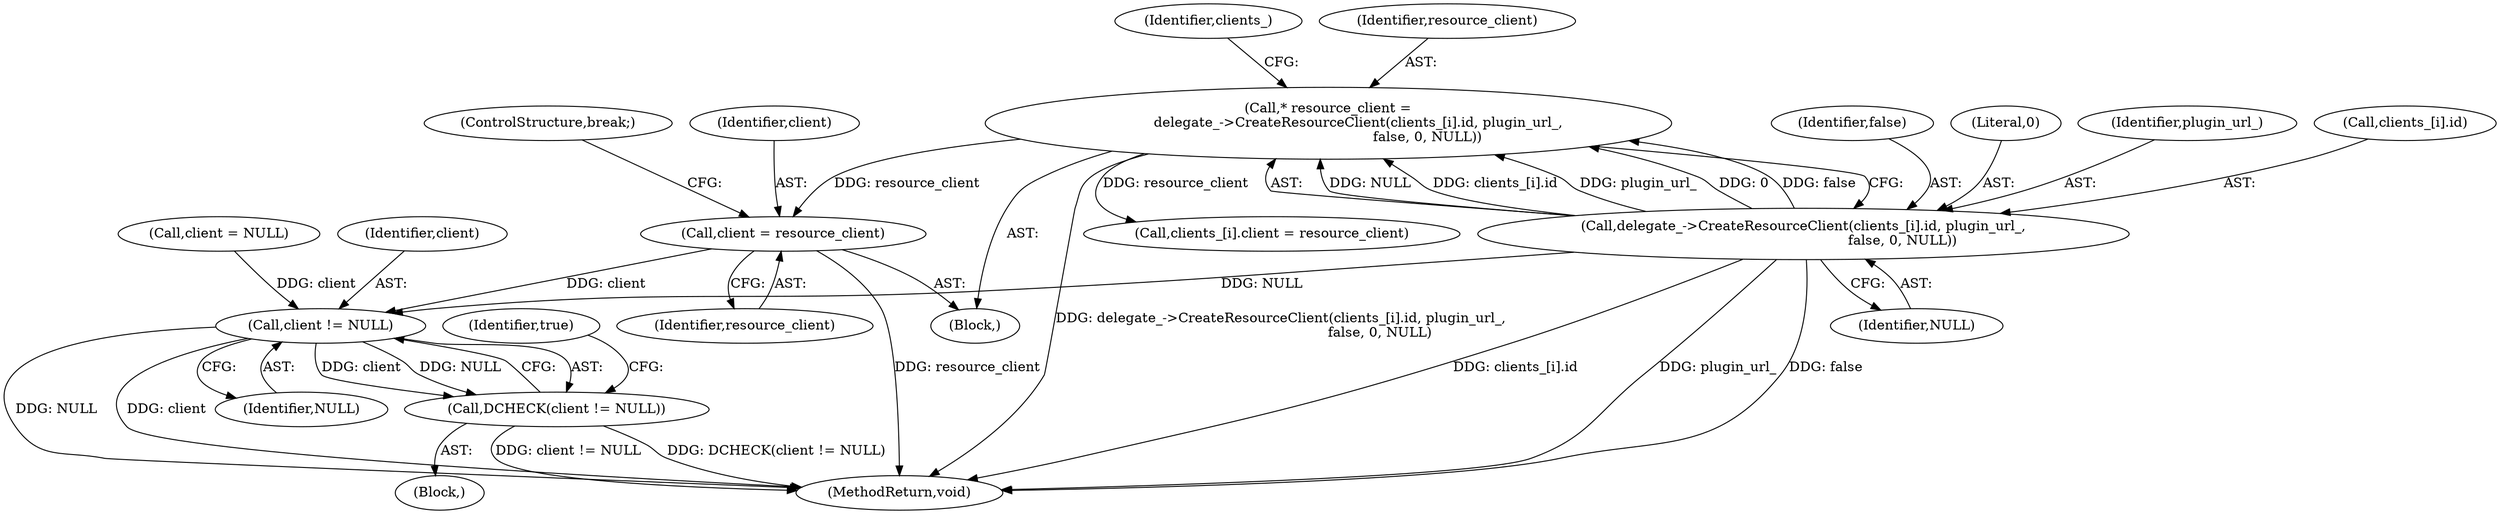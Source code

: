 digraph "0_Chrome_ea3d1d84be3d6f97bf50e76511c9e26af6895533_45@pointer" {
"1000199" [label="(Call,client = resource_client)"];
"1000180" [label="(Call,* resource_client =\n              delegate_->CreateResourceClient(clients_[i].id, plugin_url_,\n                                              false, 0, NULL))"];
"1000182" [label="(Call,delegate_->CreateResourceClient(clients_[i].id, plugin_url_,\n                                              false, 0, NULL))"];
"1000204" [label="(Call,client != NULL)"];
"1000203" [label="(Call,DCHECK(client != NULL))"];
"1000199" [label="(Call,client = resource_client)"];
"1000202" [label="(ControlStructure,break;)"];
"1000182" [label="(Call,delegate_->CreateResourceClient(clients_[i].id, plugin_url_,\n                                              false, 0, NULL))"];
"1000208" [label="(Identifier,true)"];
"1000178" [label="(Block,)"];
"1000147" [label="(Block,)"];
"1000189" [label="(Identifier,false)"];
"1000160" [label="(Call,client = NULL)"];
"1000191" [label="(Identifier,NULL)"];
"1000190" [label="(Literal,0)"];
"1000203" [label="(Call,DCHECK(client != NULL))"];
"1000204" [label="(Call,client != NULL)"];
"1000188" [label="(Identifier,plugin_url_)"];
"1000192" [label="(Call,clients_[i].client = resource_client)"];
"1000183" [label="(Call,clients_[i].id)"];
"1000180" [label="(Call,* resource_client =\n              delegate_->CreateResourceClient(clients_[i].id, plugin_url_,\n                                              false, 0, NULL))"];
"1000201" [label="(Identifier,resource_client)"];
"1000200" [label="(Identifier,client)"];
"1000205" [label="(Identifier,client)"];
"1000206" [label="(Identifier,NULL)"];
"1000195" [label="(Identifier,clients_)"];
"1000181" [label="(Identifier,resource_client)"];
"1000274" [label="(MethodReturn,void)"];
"1000199" -> "1000178"  [label="AST: "];
"1000199" -> "1000201"  [label="CFG: "];
"1000200" -> "1000199"  [label="AST: "];
"1000201" -> "1000199"  [label="AST: "];
"1000202" -> "1000199"  [label="CFG: "];
"1000199" -> "1000274"  [label="DDG: resource_client"];
"1000180" -> "1000199"  [label="DDG: resource_client"];
"1000199" -> "1000204"  [label="DDG: client"];
"1000180" -> "1000178"  [label="AST: "];
"1000180" -> "1000182"  [label="CFG: "];
"1000181" -> "1000180"  [label="AST: "];
"1000182" -> "1000180"  [label="AST: "];
"1000195" -> "1000180"  [label="CFG: "];
"1000180" -> "1000274"  [label="DDG: delegate_->CreateResourceClient(clients_[i].id, plugin_url_,\n                                              false, 0, NULL)"];
"1000182" -> "1000180"  [label="DDG: NULL"];
"1000182" -> "1000180"  [label="DDG: clients_[i].id"];
"1000182" -> "1000180"  [label="DDG: plugin_url_"];
"1000182" -> "1000180"  [label="DDG: 0"];
"1000182" -> "1000180"  [label="DDG: false"];
"1000180" -> "1000192"  [label="DDG: resource_client"];
"1000182" -> "1000191"  [label="CFG: "];
"1000183" -> "1000182"  [label="AST: "];
"1000188" -> "1000182"  [label="AST: "];
"1000189" -> "1000182"  [label="AST: "];
"1000190" -> "1000182"  [label="AST: "];
"1000191" -> "1000182"  [label="AST: "];
"1000182" -> "1000274"  [label="DDG: plugin_url_"];
"1000182" -> "1000274"  [label="DDG: false"];
"1000182" -> "1000274"  [label="DDG: clients_[i].id"];
"1000182" -> "1000204"  [label="DDG: NULL"];
"1000204" -> "1000203"  [label="AST: "];
"1000204" -> "1000206"  [label="CFG: "];
"1000205" -> "1000204"  [label="AST: "];
"1000206" -> "1000204"  [label="AST: "];
"1000203" -> "1000204"  [label="CFG: "];
"1000204" -> "1000274"  [label="DDG: NULL"];
"1000204" -> "1000274"  [label="DDG: client"];
"1000204" -> "1000203"  [label="DDG: client"];
"1000204" -> "1000203"  [label="DDG: NULL"];
"1000160" -> "1000204"  [label="DDG: client"];
"1000203" -> "1000147"  [label="AST: "];
"1000208" -> "1000203"  [label="CFG: "];
"1000203" -> "1000274"  [label="DDG: DCHECK(client != NULL)"];
"1000203" -> "1000274"  [label="DDG: client != NULL"];
}
